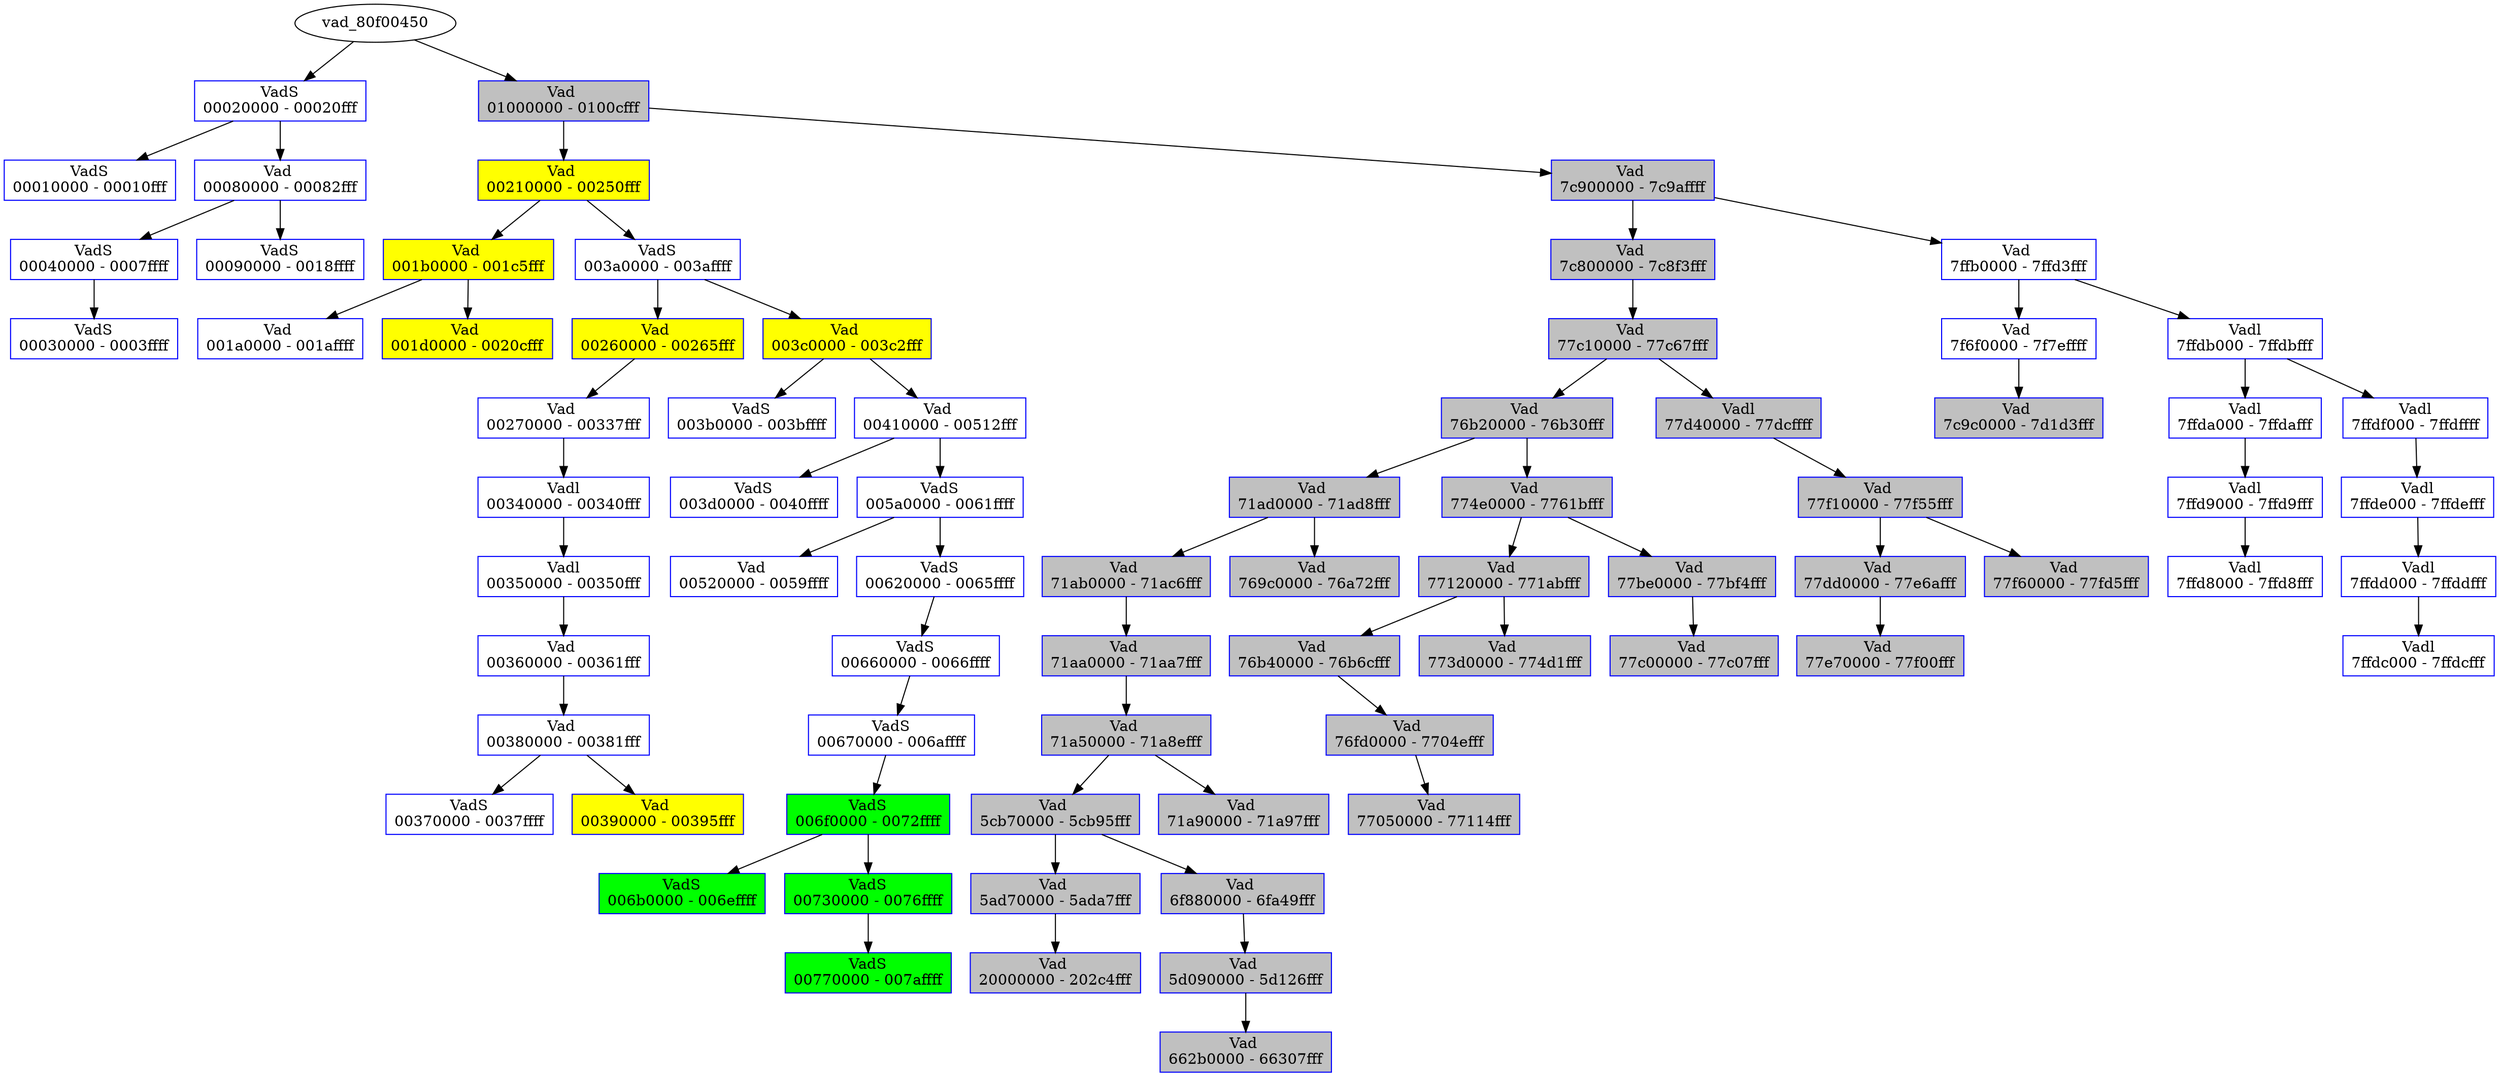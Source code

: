 /* Pid:    216 */
digraph processtree {
graph [rankdir = "TB"];
vad_80f00450 -> vad_80ff3ab8
vad_80ff3ab8 [label = "{ VadS\n00020000 - 00020fff }"shape = "record" color = "blue" style = "filled" fillcolor = "white"];
vad_80ff3ab8 -> vad_80ff3838
vad_80ff3838 [label = "{ VadS\n00010000 - 00010fff }"shape = "record" color = "blue" style = "filled" fillcolor = "white"];
vad_80ff3ab8 -> vad_ff134d60
vad_ff134d60 [label = "{ Vad \n00080000 - 00082fff }"shape = "record" color = "blue" style = "filled" fillcolor = "white"];
vad_ff134d60 -> vad_80fa9120
vad_80fa9120 [label = "{ VadS\n00040000 - 0007ffff }"shape = "record" color = "blue" style = "filled" fillcolor = "white"];
vad_80fa9120 -> vad_ff20c688
vad_ff20c688 [label = "{ VadS\n00030000 - 0003ffff }"shape = "record" color = "blue" style = "filled" fillcolor = "white"];
vad_ff134d60 -> vad_ff229e78
vad_ff229e78 [label = "{ VadS\n00090000 - 0018ffff }"shape = "record" color = "blue" style = "filled" fillcolor = "white"];
vad_80f00450 -> vad_ff141088
vad_ff141088 [label = "{ Vad \n01000000 - 0100cfff }"shape = "record" color = "blue" style = "filled" fillcolor = "gray"];
vad_ff141088 -> vad_ff1e6380
vad_ff1e6380 [label = "{ Vad \n00210000 - 00250fff }"shape = "record" color = "blue" style = "filled" fillcolor = "yellow"];
vad_ff1e6380 -> vad_ff157a38
vad_ff157a38 [label = "{ Vad \n001b0000 - 001c5fff }"shape = "record" color = "blue" style = "filled" fillcolor = "yellow"];
vad_ff157a38 -> vad_ff14a100
vad_ff14a100 [label = "{ Vad \n001a0000 - 001affff }"shape = "record" color = "blue" style = "filled" fillcolor = "white"];
vad_ff157a38 -> vad_ff229c30
vad_ff229c30 [label = "{ Vad \n001d0000 - 0020cfff }"shape = "record" color = "blue" style = "filled" fillcolor = "yellow"];
vad_ff1e6380 -> vad_ff14f598
vad_ff14f598 [label = "{ VadS\n003a0000 - 003affff }"shape = "record" color = "blue" style = "filled" fillcolor = "white"];
vad_ff14f598 -> vad_ff1e6450
vad_ff1e6450 [label = "{ Vad \n00260000 - 00265fff }"shape = "record" color = "blue" style = "filled" fillcolor = "yellow"];
vad_ff1e6450 -> vad_ff135e28
vad_ff135e28 [label = "{ Vad \n00270000 - 00337fff }"shape = "record" color = "blue" style = "filled" fillcolor = "white"];
vad_ff135e28 -> vad_ff135628
vad_ff135628 [label = "{ Vadl\n00340000 - 00340fff }"shape = "record" color = "blue" style = "filled" fillcolor = "white"];
vad_ff135628 -> vad_ff135290
vad_ff135290 [label = "{ Vadl\n00350000 - 00350fff }"shape = "record" color = "blue" style = "filled" fillcolor = "white"];
vad_ff135290 -> vad_ff131f80
vad_ff131f80 [label = "{ Vad \n00360000 - 00361fff }"shape = "record" color = "blue" style = "filled" fillcolor = "white"];
vad_ff131f80 -> vad_ff131f20
vad_ff131f20 [label = "{ Vad \n00380000 - 00381fff }"shape = "record" color = "blue" style = "filled" fillcolor = "white"];
vad_ff131f20 -> vad_ff144288
vad_ff144288 [label = "{ VadS\n00370000 - 0037ffff }"shape = "record" color = "blue" style = "filled" fillcolor = "white"];
vad_ff131f20 -> vad_ff131400
vad_ff131400 [label = "{ Vad \n00390000 - 00395fff }"shape = "record" color = "blue" style = "filled" fillcolor = "yellow"];
vad_ff14f598 -> vad_ff135ce0
vad_ff135ce0 [label = "{ Vad \n003c0000 - 003c2fff }"shape = "record" color = "blue" style = "filled" fillcolor = "yellow"];
vad_ff135ce0 -> vad_ff14a718
vad_ff14a718 [label = "{ VadS\n003b0000 - 003bffff }"shape = "record" color = "blue" style = "filled" fillcolor = "white"];
vad_ff135ce0 -> vad_ff1356c8
vad_ff1356c8 [label = "{ Vad \n00410000 - 00512fff }"shape = "record" color = "blue" style = "filled" fillcolor = "white"];
vad_ff1356c8 -> vad_80fd0e10
vad_80fd0e10 [label = "{ VadS\n003d0000 - 0040ffff }"shape = "record" color = "blue" style = "filled" fillcolor = "white"];
vad_ff1356c8 -> vad_ff149048
vad_ff149048 [label = "{ VadS\n005a0000 - 0061ffff }"shape = "record" color = "blue" style = "filled" fillcolor = "white"];
vad_ff149048 -> vad_ff135668
vad_ff135668 [label = "{ Vad \n00520000 - 0059ffff }"shape = "record" color = "blue" style = "filled" fillcolor = "white"];
vad_ff149048 -> vad_ff23bb10
vad_ff23bb10 [label = "{ VadS\n00620000 - 0065ffff }"shape = "record" color = "blue" style = "filled" fillcolor = "white"];
vad_ff23bb10 -> vad_ff23dc68
vad_ff23dc68 [label = "{ VadS\n00660000 - 0066ffff }"shape = "record" color = "blue" style = "filled" fillcolor = "white"];
vad_ff23dc68 -> vad_ff13c5c0
vad_ff13c5c0 [label = "{ VadS\n00670000 - 006affff }"shape = "record" color = "blue" style = "filled" fillcolor = "white"];
vad_ff13c5c0 -> vad_ff12b080
vad_ff12b080 [label = "{ VadS\n006f0000 - 0072ffff }"shape = "record" color = "blue" style = "filled" fillcolor = "green"];
vad_ff12b080 -> vad_ff29aa58
vad_ff29aa58 [label = "{ VadS\n006b0000 - 006effff }"shape = "record" color = "blue" style = "filled" fillcolor = "green"];
vad_ff12b080 -> vad_ff136a70
vad_ff136a70 [label = "{ VadS\n00730000 - 0076ffff }"shape = "record" color = "blue" style = "filled" fillcolor = "green"];
vad_ff136a70 -> vad_ff1e9890
vad_ff1e9890 [label = "{ VadS\n00770000 - 007affff }"shape = "record" color = "blue" style = "filled" fillcolor = "green"];
vad_ff141088 -> vad_ff1437a0
vad_ff1437a0 [label = "{ Vad \n7c900000 - 7c9affff }"shape = "record" color = "blue" style = "filled" fillcolor = "gray"];
vad_ff1437a0 -> vad_ff1436c0
vad_ff1436c0 [label = "{ Vad \n7c800000 - 7c8f3fff }"shape = "record" color = "blue" style = "filled" fillcolor = "gray"];
vad_ff1436c0 -> vad_ff229cd8
vad_ff229cd8 [label = "{ Vad \n77c10000 - 77c67fff }"shape = "record" color = "blue" style = "filled" fillcolor = "gray"];
vad_ff229cd8 -> vad_ff141848
vad_ff141848 [label = "{ Vad \n76b20000 - 76b30fff }"shape = "record" color = "blue" style = "filled" fillcolor = "gray"];
vad_ff141848 -> vad_ff1342b8
vad_ff1342b8 [label = "{ Vad \n71ad0000 - 71ad8fff }"shape = "record" color = "blue" style = "filled" fillcolor = "gray"];
vad_ff1342b8 -> vad_ff134288
vad_ff134288 [label = "{ Vad \n71ab0000 - 71ac6fff }"shape = "record" color = "blue" style = "filled" fillcolor = "gray"];
vad_ff134288 -> vad_ff135fd8
vad_ff135fd8 [label = "{ Vad \n71aa0000 - 71aa7fff }"shape = "record" color = "blue" style = "filled" fillcolor = "gray"];
vad_ff135fd8 -> vad_ff135fa8
vad_ff135fa8 [label = "{ Vad \n71a50000 - 71a8efff }"shape = "record" color = "blue" style = "filled" fillcolor = "gray"];
vad_ff135fa8 -> vad_ff135f78
vad_ff135f78 [label = "{ Vad \n5cb70000 - 5cb95fff }"shape = "record" color = "blue" style = "filled" fillcolor = "gray"];
vad_ff135f78 -> vad_ff135d10
vad_ff135d10 [label = "{ Vad \n5ad70000 - 5ada7fff }"shape = "record" color = "blue" style = "filled" fillcolor = "gray"];
vad_ff135d10 -> vad_ff131088
vad_ff131088 [label = "{ Vad \n20000000 - 202c4fff }"shape = "record" color = "blue" style = "filled" fillcolor = "gray"];
vad_ff135f78 -> vad_ff135f18
vad_ff135f18 [label = "{ Vad \n6f880000 - 6fa49fff }"shape = "record" color = "blue" style = "filled" fillcolor = "gray"];
vad_ff135f18 -> vad_ff131ef0
vad_ff131ef0 [label = "{ Vad \n5d090000 - 5d126fff }"shape = "record" color = "blue" style = "filled" fillcolor = "gray"];
vad_ff131ef0 -> vad_ff139320
vad_ff139320 [label = "{ Vad \n662b0000 - 66307fff }"shape = "record" color = "blue" style = "filled" fillcolor = "gray"];
vad_ff135fa8 -> vad_ff128a20
vad_ff128a20 [label = "{ Vad \n71a90000 - 71a97fff }"shape = "record" color = "blue" style = "filled" fillcolor = "gray"];
vad_ff1342b8 -> vad_ff135d40
vad_ff135d40 [label = "{ Vad \n769c0000 - 76a72fff }"shape = "record" color = "blue" style = "filled" fillcolor = "gray"];
vad_ff141848 -> vad_ff134318
vad_ff134318 [label = "{ Vad \n774e0000 - 7761bfff }"shape = "record" color = "blue" style = "filled" fillcolor = "gray"];
vad_ff134318 -> vad_ff1342e8
vad_ff1342e8 [label = "{ Vad \n77120000 - 771abfff }"shape = "record" color = "blue" style = "filled" fillcolor = "gray"];
vad_ff1342e8 -> vad_ff135ee8
vad_ff135ee8 [label = "{ Vad \n76b40000 - 76b6cfff }"shape = "record" color = "blue" style = "filled" fillcolor = "gray"];
vad_ff135ee8 -> vad_ff131c88
vad_ff131c88 [label = "{ Vad \n76fd0000 - 7704efff }"shape = "record" color = "blue" style = "filled" fillcolor = "gray"];
vad_ff131c88 -> vad_ff13ccb8
vad_ff13ccb8 [label = "{ Vad \n77050000 - 77114fff }"shape = "record" color = "blue" style = "filled" fillcolor = "gray"];
vad_ff1342e8 -> vad_ff135160
vad_ff135160 [label = "{ Vad \n773d0000 - 774d1fff }"shape = "record" color = "blue" style = "filled" fillcolor = "gray"];
vad_ff134318 -> vad_ff135eb8
vad_ff135eb8 [label = "{ Vad \n77be0000 - 77bf4fff }"shape = "record" color = "blue" style = "filled" fillcolor = "gray"];
vad_ff135eb8 -> vad_ff135e88
vad_ff135e88 [label = "{ Vad \n77c00000 - 77c07fff }"shape = "record" color = "blue" style = "filled" fillcolor = "gray"];
vad_ff229cd8 -> vad_ff1352d0
vad_ff1352d0 [label = "{ Vadl\n77d40000 - 77dcffff }"shape = "record" color = "blue" style = "filled" fillcolor = "gray"];
vad_ff1352d0 -> vad_ff1417e8
vad_ff1417e8 [label = "{ Vad \n77f10000 - 77f55fff }"shape = "record" color = "blue" style = "filled" fillcolor = "gray"];
vad_ff1417e8 -> vad_ff1417b8
vad_ff1417b8 [label = "{ Vad \n77dd0000 - 77e6afff }"shape = "record" color = "blue" style = "filled" fillcolor = "gray"];
vad_ff1417b8 -> vad_ff134348
vad_ff134348 [label = "{ Vad \n77e70000 - 77f00fff }"shape = "record" color = "blue" style = "filled" fillcolor = "gray"];
vad_ff1417e8 -> vad_ff135d70
vad_ff135d70 [label = "{ Vad \n77f60000 - 77fd5fff }"shape = "record" color = "blue" style = "filled" fillcolor = "gray"];
vad_ff1437a0 -> vad_ff143770
vad_ff143770 [label = "{ Vad \n7ffb0000 - 7ffd3fff }"shape = "record" color = "blue" style = "filled" fillcolor = "white"];
vad_ff143770 -> vad_ff14a370
vad_ff14a370 [label = "{ Vad \n7f6f0000 - 7f7effff }"shape = "record" color = "blue" style = "filled" fillcolor = "white"];
vad_ff14a370 -> vad_ff135e58
vad_ff135e58 [label = "{ Vad \n7c9c0000 - 7d1d3fff }"shape = "record" color = "blue" style = "filled" fillcolor = "gray"];
vad_ff143770 -> vad_ff143730
vad_ff143730 [label = "{ Vadl\n7ffdb000 - 7ffdbfff }"shape = "record" color = "blue" style = "filled" fillcolor = "white"];
vad_ff143730 -> vad_ff135320
vad_ff135320 [label = "{ Vadl\n7ffda000 - 7ffdafff }"shape = "record" color = "blue" style = "filled" fillcolor = "white"];
vad_ff135320 -> vad_ff1e98b0
vad_ff1e98b0 [label = "{ Vadl\n7ffd9000 - 7ffd9fff }"shape = "record" color = "blue" style = "filled" fillcolor = "white"];
vad_ff1e98b0 -> vad_80f7a930
vad_80f7a930 [label = "{ Vadl\n7ffd8000 - 7ffd8fff }"shape = "record" color = "blue" style = "filled" fillcolor = "white"];
vad_ff143730 -> vad_ff1436f0
vad_ff1436f0 [label = "{ Vadl\n7ffdf000 - 7ffdffff }"shape = "record" color = "blue" style = "filled" fillcolor = "white"];
vad_ff1436f0 -> vad_ff14e3f8
vad_ff14e3f8 [label = "{ Vadl\n7ffde000 - 7ffdefff }"shape = "record" color = "blue" style = "filled" fillcolor = "white"];
vad_ff14e3f8 -> vad_ff131240
vad_ff131240 [label = "{ Vadl\n7ffdd000 - 7ffddfff }"shape = "record" color = "blue" style = "filled" fillcolor = "white"];
vad_ff131240 -> vad_ff3b70e0
vad_ff3b70e0 [label = "{ Vadl\n7ffdc000 - 7ffdcfff }"shape = "record" color = "blue" style = "filled" fillcolor = "white"];
}
